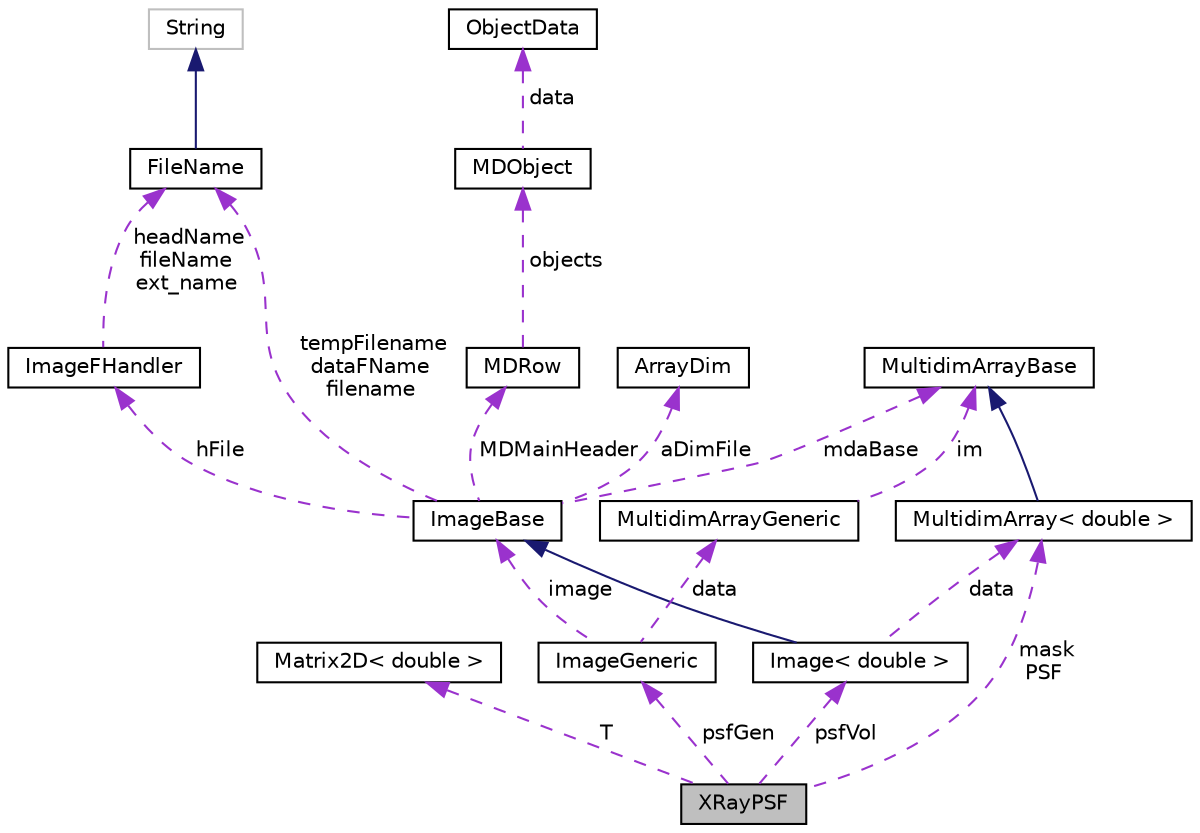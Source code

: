 digraph "XRayPSF"
{
  edge [fontname="Helvetica",fontsize="10",labelfontname="Helvetica",labelfontsize="10"];
  node [fontname="Helvetica",fontsize="10",shape=record];
  Node1 [label="XRayPSF",height=0.2,width=0.4,color="black", fillcolor="grey75", style="filled", fontcolor="black"];
  Node2 -> Node1 [dir="back",color="darkorchid3",fontsize="10",style="dashed",label=" T" ,fontname="Helvetica"];
  Node2 [label="Matrix2D\< double \>",height=0.2,width=0.4,color="black", fillcolor="white", style="filled",URL="$classMatrix2D.html"];
  Node3 -> Node1 [dir="back",color="darkorchid3",fontsize="10",style="dashed",label=" psfVol" ,fontname="Helvetica"];
  Node3 [label="Image\< double \>",height=0.2,width=0.4,color="black", fillcolor="white", style="filled",URL="$classImage.html"];
  Node4 -> Node3 [dir="back",color="midnightblue",fontsize="10",style="solid",fontname="Helvetica"];
  Node4 [label="ImageBase",height=0.2,width=0.4,color="black", fillcolor="white", style="filled",URL="$classImageBase.html",tooltip="Image base class. "];
  Node5 -> Node4 [dir="back",color="darkorchid3",fontsize="10",style="dashed",label=" mdaBase" ,fontname="Helvetica"];
  Node5 [label="MultidimArrayBase",height=0.2,width=0.4,color="black", fillcolor="white", style="filled",URL="$classMultidimArrayBase.html"];
  Node6 -> Node4 [dir="back",color="darkorchid3",fontsize="10",style="dashed",label=" hFile" ,fontname="Helvetica"];
  Node6 [label="ImageFHandler",height=0.2,width=0.4,color="black", fillcolor="white", style="filled",URL="$structImageFHandler.html"];
  Node7 -> Node6 [dir="back",color="darkorchid3",fontsize="10",style="dashed",label=" headName\nfileName\next_name" ,fontname="Helvetica"];
  Node7 [label="FileName",height=0.2,width=0.4,color="black", fillcolor="white", style="filled",URL="$classFileName.html"];
  Node8 -> Node7 [dir="back",color="midnightblue",fontsize="10",style="solid",fontname="Helvetica"];
  Node8 [label="String",height=0.2,width=0.4,color="grey75", fillcolor="white", style="filled"];
  Node9 -> Node4 [dir="back",color="darkorchid3",fontsize="10",style="dashed",label=" MDMainHeader" ,fontname="Helvetica"];
  Node9 [label="MDRow",height=0.2,width=0.4,color="black", fillcolor="white", style="filled",URL="$classMDRow.html"];
  Node10 -> Node9 [dir="back",color="darkorchid3",fontsize="10",style="dashed",label=" objects" ,fontname="Helvetica"];
  Node10 [label="MDObject",height=0.2,width=0.4,color="black", fillcolor="white", style="filled",URL="$classMDObject.html"];
  Node11 -> Node10 [dir="back",color="darkorchid3",fontsize="10",style="dashed",label=" data" ,fontname="Helvetica"];
  Node11 [label="ObjectData",height=0.2,width=0.4,color="black", fillcolor="white", style="filled",URL="$unionObjectData.html"];
  Node12 -> Node4 [dir="back",color="darkorchid3",fontsize="10",style="dashed",label=" aDimFile" ,fontname="Helvetica"];
  Node12 [label="ArrayDim",height=0.2,width=0.4,color="black", fillcolor="white", style="filled",URL="$structArrayDim.html"];
  Node7 -> Node4 [dir="back",color="darkorchid3",fontsize="10",style="dashed",label=" tempFilename\ndataFName\nfilename" ,fontname="Helvetica"];
  Node13 -> Node3 [dir="back",color="darkorchid3",fontsize="10",style="dashed",label=" data" ,fontname="Helvetica"];
  Node13 [label="MultidimArray\< double \>",height=0.2,width=0.4,color="black", fillcolor="white", style="filled",URL="$classMultidimArray.html"];
  Node5 -> Node13 [dir="back",color="midnightblue",fontsize="10",style="solid",fontname="Helvetica"];
  Node14 -> Node1 [dir="back",color="darkorchid3",fontsize="10",style="dashed",label=" psfGen" ,fontname="Helvetica"];
  Node14 [label="ImageGeneric",height=0.2,width=0.4,color="black", fillcolor="white", style="filled",URL="$classImageGeneric.html"];
  Node4 -> Node14 [dir="back",color="darkorchid3",fontsize="10",style="dashed",label=" image" ,fontname="Helvetica"];
  Node15 -> Node14 [dir="back",color="darkorchid3",fontsize="10",style="dashed",label=" data" ,fontname="Helvetica"];
  Node15 [label="MultidimArrayGeneric",height=0.2,width=0.4,color="black", fillcolor="white", style="filled",URL="$classMultidimArrayGeneric.html"];
  Node5 -> Node15 [dir="back",color="darkorchid3",fontsize="10",style="dashed",label=" im" ,fontname="Helvetica"];
  Node13 -> Node1 [dir="back",color="darkorchid3",fontsize="10",style="dashed",label=" mask\nPSF" ,fontname="Helvetica"];
}
